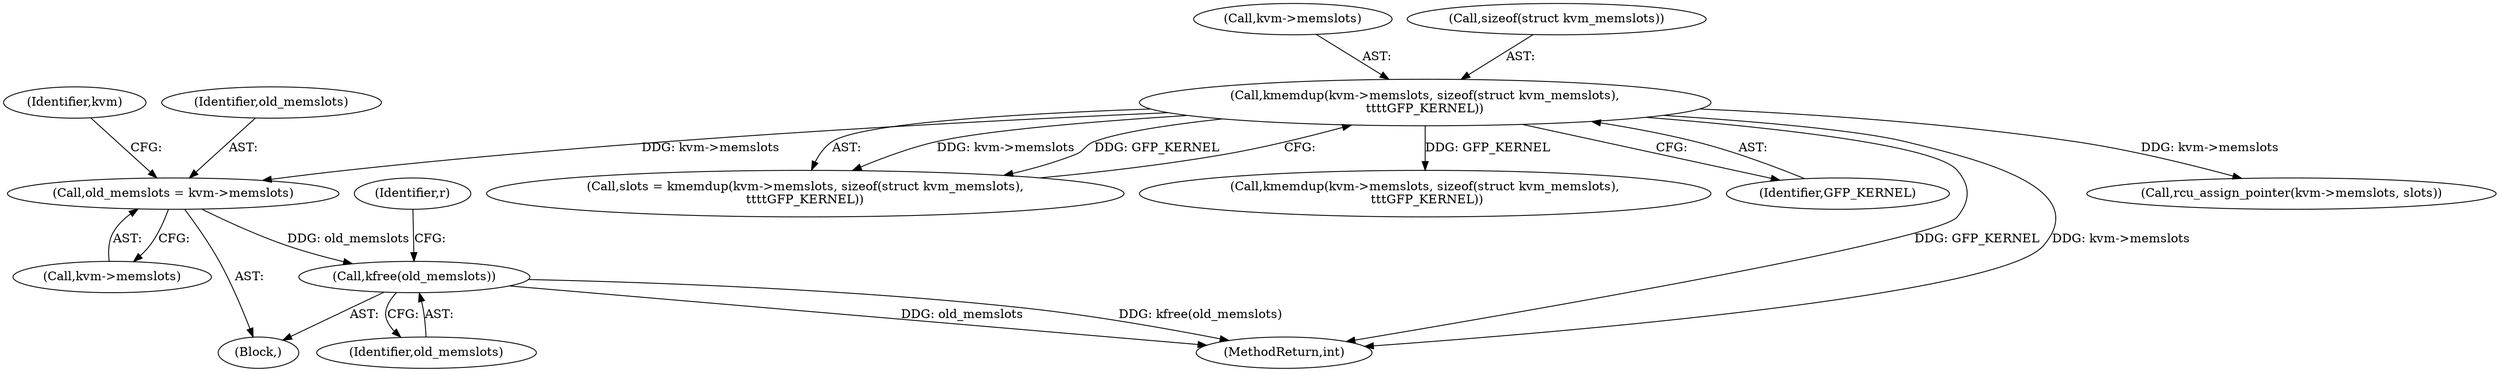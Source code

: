 digraph "0_linux_e40f193f5bb022e927a57a4f5d5194e4f12ddb74@API" {
"1000426" [label="(Call,kfree(old_memslots))"];
"1000404" [label="(Call,old_memslots = kvm->memslots)"];
"1000378" [label="(Call,kmemdup(kvm->memslots, sizeof(struct kvm_memslots),\n\t\t\t\tGFP_KERNEL))"];
"1000411" [label="(Identifier,kvm)"];
"1000376" [label="(Call,slots = kmemdup(kvm->memslots, sizeof(struct kvm_memslots),\n\t\t\t\tGFP_KERNEL))"];
"1000426" [label="(Call,kfree(old_memslots))"];
"1000405" [label="(Identifier,old_memslots)"];
"1000378" [label="(Call,kmemdup(kvm->memslots, sizeof(struct kvm_memslots),\n\t\t\t\tGFP_KERNEL))"];
"1000437" [label="(Call,kmemdup(kvm->memslots, sizeof(struct kvm_memslots),\n \t\t\tGFP_KERNEL))"];
"1000427" [label="(Identifier,old_memslots)"];
"1000384" [label="(Identifier,GFP_KERNEL)"];
"1000379" [label="(Call,kvm->memslots)"];
"1000370" [label="(Block,)"];
"1000492" [label="(MethodReturn,int)"];
"1000382" [label="(Call,sizeof(struct kvm_memslots))"];
"1000429" [label="(Identifier,r)"];
"1000409" [label="(Call,rcu_assign_pointer(kvm->memslots, slots))"];
"1000406" [label="(Call,kvm->memslots)"];
"1000404" [label="(Call,old_memslots = kvm->memslots)"];
"1000426" -> "1000370"  [label="AST: "];
"1000426" -> "1000427"  [label="CFG: "];
"1000427" -> "1000426"  [label="AST: "];
"1000429" -> "1000426"  [label="CFG: "];
"1000426" -> "1000492"  [label="DDG: old_memslots"];
"1000426" -> "1000492"  [label="DDG: kfree(old_memslots)"];
"1000404" -> "1000426"  [label="DDG: old_memslots"];
"1000404" -> "1000370"  [label="AST: "];
"1000404" -> "1000406"  [label="CFG: "];
"1000405" -> "1000404"  [label="AST: "];
"1000406" -> "1000404"  [label="AST: "];
"1000411" -> "1000404"  [label="CFG: "];
"1000378" -> "1000404"  [label="DDG: kvm->memslots"];
"1000378" -> "1000376"  [label="AST: "];
"1000378" -> "1000384"  [label="CFG: "];
"1000379" -> "1000378"  [label="AST: "];
"1000382" -> "1000378"  [label="AST: "];
"1000384" -> "1000378"  [label="AST: "];
"1000376" -> "1000378"  [label="CFG: "];
"1000378" -> "1000492"  [label="DDG: GFP_KERNEL"];
"1000378" -> "1000492"  [label="DDG: kvm->memslots"];
"1000378" -> "1000376"  [label="DDG: kvm->memslots"];
"1000378" -> "1000376"  [label="DDG: GFP_KERNEL"];
"1000378" -> "1000409"  [label="DDG: kvm->memslots"];
"1000378" -> "1000437"  [label="DDG: GFP_KERNEL"];
}
